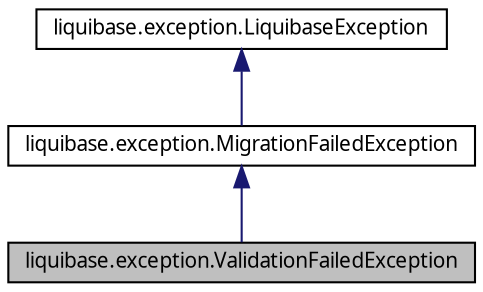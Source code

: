 digraph G
{
  edge [fontname="FreeSans.ttf",fontsize=10,labelfontname="FreeSans.ttf",labelfontsize=10];
  node [fontname="FreeSans.ttf",fontsize=10,shape=record];
  Node1 [label="liquibase.exception.ValidationFailedException",height=0.2,width=0.4,color="black", fillcolor="grey75", style="filled" fontcolor="black"];
  Node2 -> Node1 [dir=back,color="midnightblue",fontsize=10,style="solid",fontname="FreeSans.ttf"];
  Node2 [label="liquibase.exception.MigrationFailedException",height=0.2,width=0.4,color="black", fillcolor="white", style="filled",URL="$classliquibase_1_1exception_1_1_migration_failed_exception.html"];
  Node3 -> Node2 [dir=back,color="midnightblue",fontsize=10,style="solid",fontname="FreeSans.ttf"];
  Node3 [label="liquibase.exception.LiquibaseException",height=0.2,width=0.4,color="black", fillcolor="white", style="filled",URL="$classliquibase_1_1exception_1_1_liquibase_exception.html",tooltip="Base class for all LiquiBase exceptions."];
}
